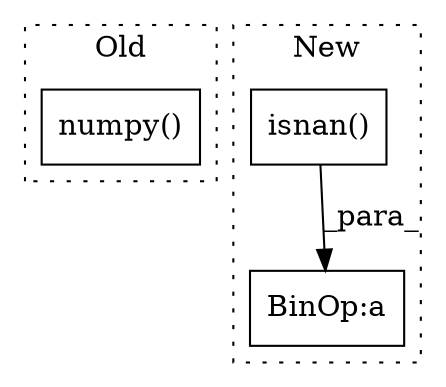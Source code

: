 digraph G {
subgraph cluster0 {
1 [label="numpy()" a="75" s="4163" l="23" shape="box"];
label = "Old";
style="dotted";
}
subgraph cluster1 {
2 [label="isnan()" a="75" s="4202,4215" l="9,1" shape="box"];
3 [label="BinOp:a" a="82" s="4192" l="3" shape="box"];
label = "New";
style="dotted";
}
2 -> 3 [label="_para_"];
}